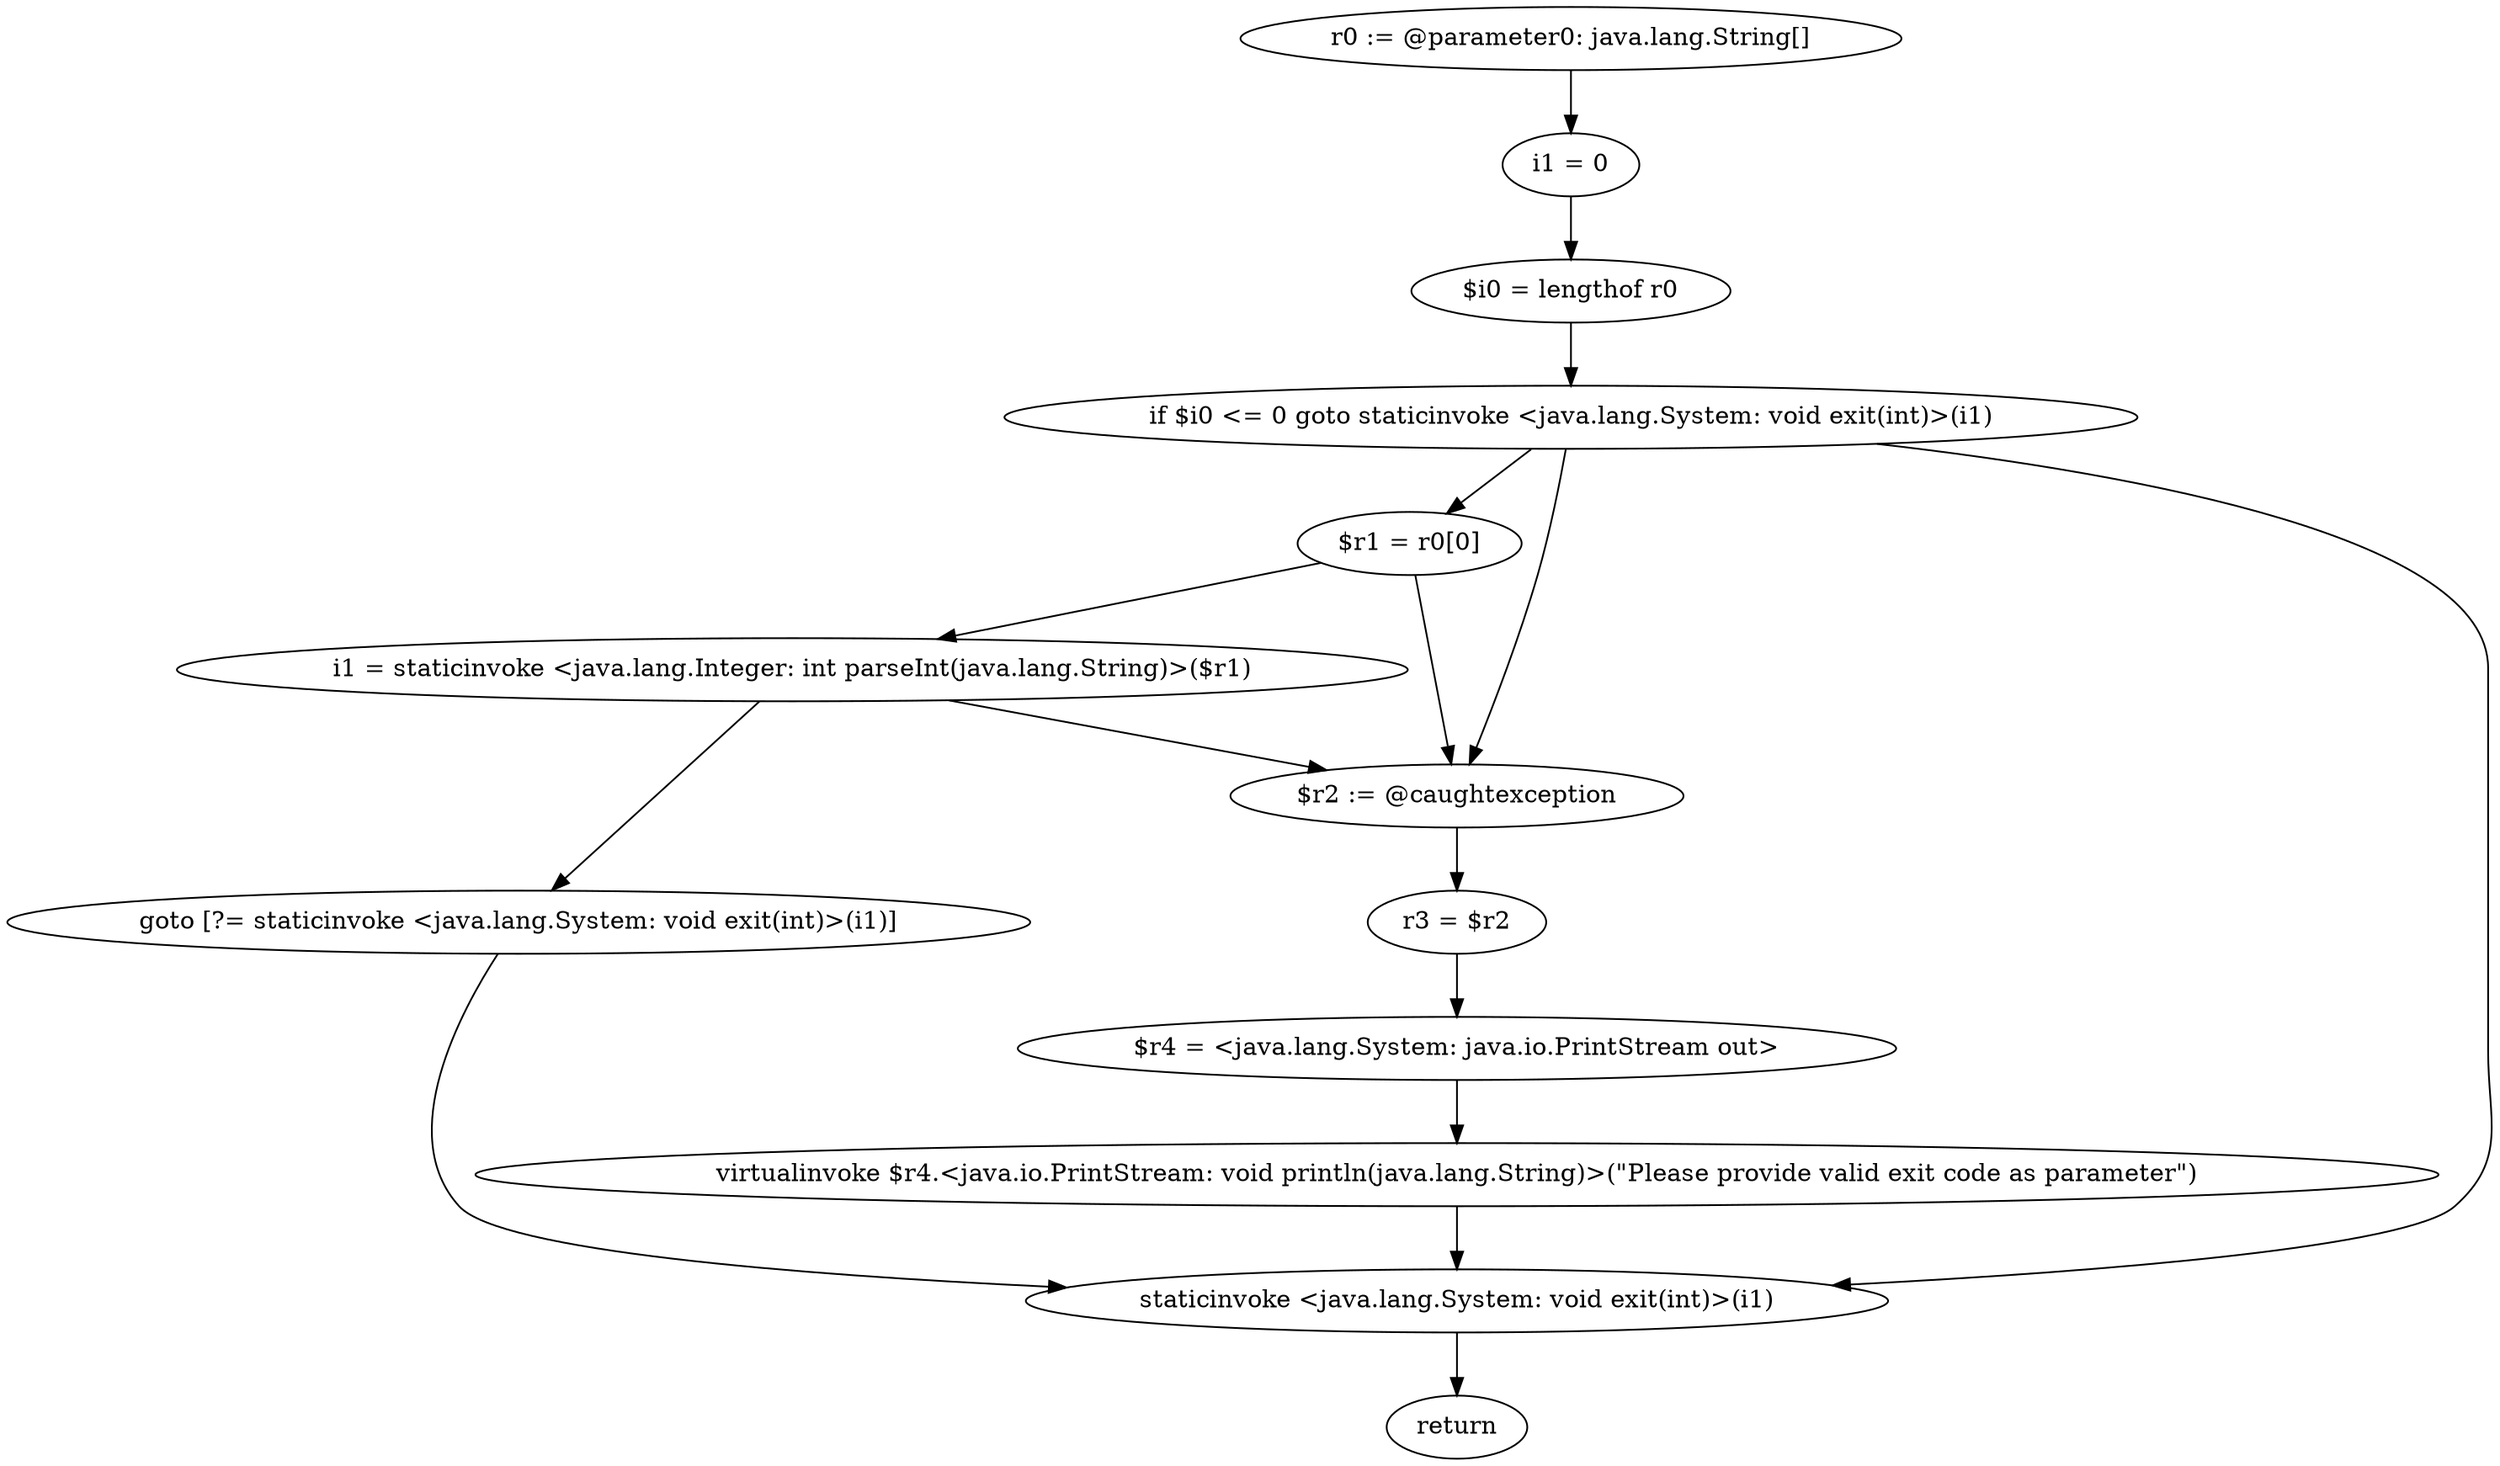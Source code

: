 digraph "unitGraph" {
    "r0 := @parameter0: java.lang.String[]"
    "i1 = 0"
    "$i0 = lengthof r0"
    "if $i0 <= 0 goto staticinvoke <java.lang.System: void exit(int)>(i1)"
    "$r1 = r0[0]"
    "i1 = staticinvoke <java.lang.Integer: int parseInt(java.lang.String)>($r1)"
    "goto [?= staticinvoke <java.lang.System: void exit(int)>(i1)]"
    "$r2 := @caughtexception"
    "r3 = $r2"
    "$r4 = <java.lang.System: java.io.PrintStream out>"
    "virtualinvoke $r4.<java.io.PrintStream: void println(java.lang.String)>(\"Please provide valid exit code as parameter\")"
    "staticinvoke <java.lang.System: void exit(int)>(i1)"
    "return"
    "r0 := @parameter0: java.lang.String[]"->"i1 = 0";
    "i1 = 0"->"$i0 = lengthof r0";
    "$i0 = lengthof r0"->"if $i0 <= 0 goto staticinvoke <java.lang.System: void exit(int)>(i1)";
    "if $i0 <= 0 goto staticinvoke <java.lang.System: void exit(int)>(i1)"->"$r1 = r0[0]";
    "if $i0 <= 0 goto staticinvoke <java.lang.System: void exit(int)>(i1)"->"staticinvoke <java.lang.System: void exit(int)>(i1)";
    "if $i0 <= 0 goto staticinvoke <java.lang.System: void exit(int)>(i1)"->"$r2 := @caughtexception";
    "$r1 = r0[0]"->"i1 = staticinvoke <java.lang.Integer: int parseInt(java.lang.String)>($r1)";
    "$r1 = r0[0]"->"$r2 := @caughtexception";
    "i1 = staticinvoke <java.lang.Integer: int parseInt(java.lang.String)>($r1)"->"goto [?= staticinvoke <java.lang.System: void exit(int)>(i1)]";
    "i1 = staticinvoke <java.lang.Integer: int parseInt(java.lang.String)>($r1)"->"$r2 := @caughtexception";
    "goto [?= staticinvoke <java.lang.System: void exit(int)>(i1)]"->"staticinvoke <java.lang.System: void exit(int)>(i1)";
    "$r2 := @caughtexception"->"r3 = $r2";
    "r3 = $r2"->"$r4 = <java.lang.System: java.io.PrintStream out>";
    "$r4 = <java.lang.System: java.io.PrintStream out>"->"virtualinvoke $r4.<java.io.PrintStream: void println(java.lang.String)>(\"Please provide valid exit code as parameter\")";
    "virtualinvoke $r4.<java.io.PrintStream: void println(java.lang.String)>(\"Please provide valid exit code as parameter\")"->"staticinvoke <java.lang.System: void exit(int)>(i1)";
    "staticinvoke <java.lang.System: void exit(int)>(i1)"->"return";
}
